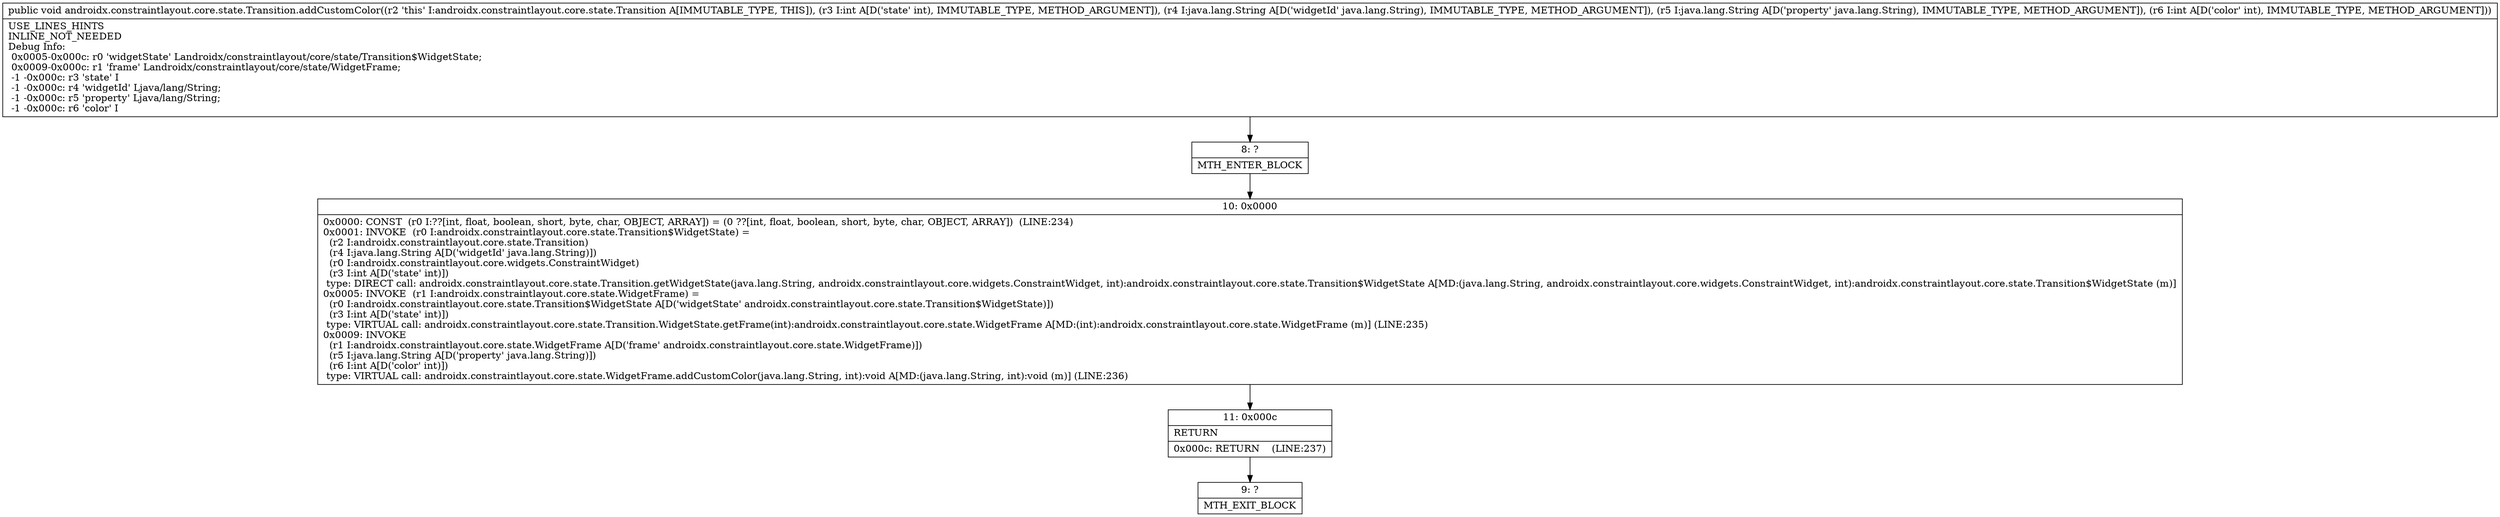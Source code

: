 digraph "CFG forandroidx.constraintlayout.core.state.Transition.addCustomColor(ILjava\/lang\/String;Ljava\/lang\/String;I)V" {
Node_8 [shape=record,label="{8\:\ ?|MTH_ENTER_BLOCK\l}"];
Node_10 [shape=record,label="{10\:\ 0x0000|0x0000: CONST  (r0 I:??[int, float, boolean, short, byte, char, OBJECT, ARRAY]) = (0 ??[int, float, boolean, short, byte, char, OBJECT, ARRAY])  (LINE:234)\l0x0001: INVOKE  (r0 I:androidx.constraintlayout.core.state.Transition$WidgetState) = \l  (r2 I:androidx.constraintlayout.core.state.Transition)\l  (r4 I:java.lang.String A[D('widgetId' java.lang.String)])\l  (r0 I:androidx.constraintlayout.core.widgets.ConstraintWidget)\l  (r3 I:int A[D('state' int)])\l type: DIRECT call: androidx.constraintlayout.core.state.Transition.getWidgetState(java.lang.String, androidx.constraintlayout.core.widgets.ConstraintWidget, int):androidx.constraintlayout.core.state.Transition$WidgetState A[MD:(java.lang.String, androidx.constraintlayout.core.widgets.ConstraintWidget, int):androidx.constraintlayout.core.state.Transition$WidgetState (m)]\l0x0005: INVOKE  (r1 I:androidx.constraintlayout.core.state.WidgetFrame) = \l  (r0 I:androidx.constraintlayout.core.state.Transition$WidgetState A[D('widgetState' androidx.constraintlayout.core.state.Transition$WidgetState)])\l  (r3 I:int A[D('state' int)])\l type: VIRTUAL call: androidx.constraintlayout.core.state.Transition.WidgetState.getFrame(int):androidx.constraintlayout.core.state.WidgetFrame A[MD:(int):androidx.constraintlayout.core.state.WidgetFrame (m)] (LINE:235)\l0x0009: INVOKE  \l  (r1 I:androidx.constraintlayout.core.state.WidgetFrame A[D('frame' androidx.constraintlayout.core.state.WidgetFrame)])\l  (r5 I:java.lang.String A[D('property' java.lang.String)])\l  (r6 I:int A[D('color' int)])\l type: VIRTUAL call: androidx.constraintlayout.core.state.WidgetFrame.addCustomColor(java.lang.String, int):void A[MD:(java.lang.String, int):void (m)] (LINE:236)\l}"];
Node_11 [shape=record,label="{11\:\ 0x000c|RETURN\l|0x000c: RETURN    (LINE:237)\l}"];
Node_9 [shape=record,label="{9\:\ ?|MTH_EXIT_BLOCK\l}"];
MethodNode[shape=record,label="{public void androidx.constraintlayout.core.state.Transition.addCustomColor((r2 'this' I:androidx.constraintlayout.core.state.Transition A[IMMUTABLE_TYPE, THIS]), (r3 I:int A[D('state' int), IMMUTABLE_TYPE, METHOD_ARGUMENT]), (r4 I:java.lang.String A[D('widgetId' java.lang.String), IMMUTABLE_TYPE, METHOD_ARGUMENT]), (r5 I:java.lang.String A[D('property' java.lang.String), IMMUTABLE_TYPE, METHOD_ARGUMENT]), (r6 I:int A[D('color' int), IMMUTABLE_TYPE, METHOD_ARGUMENT]))  | USE_LINES_HINTS\lINLINE_NOT_NEEDED\lDebug Info:\l  0x0005\-0x000c: r0 'widgetState' Landroidx\/constraintlayout\/core\/state\/Transition$WidgetState;\l  0x0009\-0x000c: r1 'frame' Landroidx\/constraintlayout\/core\/state\/WidgetFrame;\l  \-1 \-0x000c: r3 'state' I\l  \-1 \-0x000c: r4 'widgetId' Ljava\/lang\/String;\l  \-1 \-0x000c: r5 'property' Ljava\/lang\/String;\l  \-1 \-0x000c: r6 'color' I\l}"];
MethodNode -> Node_8;Node_8 -> Node_10;
Node_10 -> Node_11;
Node_11 -> Node_9;
}

